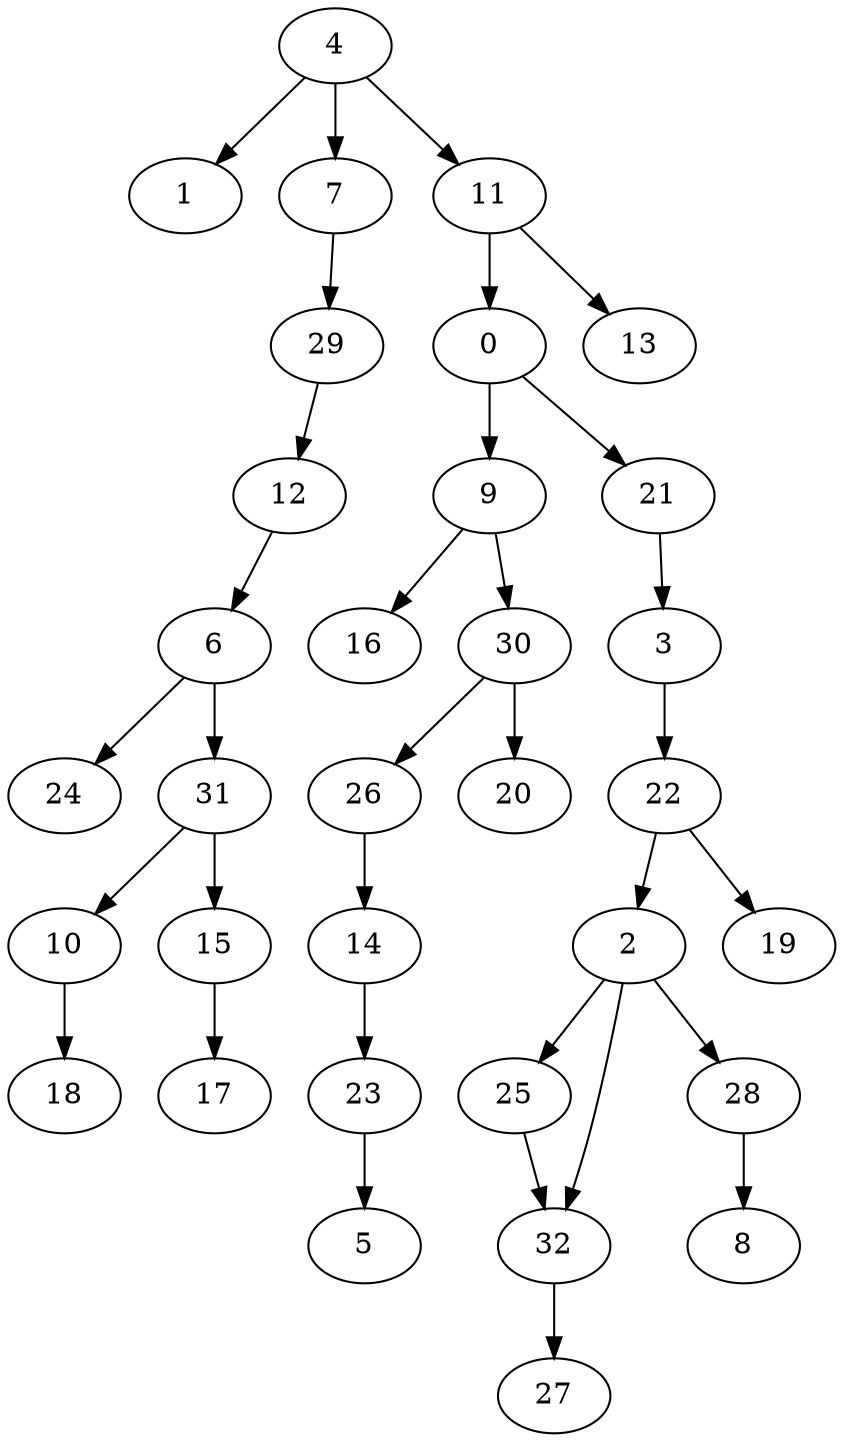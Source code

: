 digraph  {
0 [label=0];
9 [label=9];
21 [label=21];
16 [label=16];
30 [label=30];
3 [label=3];
2 [label=2];
25 [label=25];
28 [label=28];
32 [label=32];
8 [label=8];
22 [label=22];
19 [label=19];
4 [label=4];
1 [label=1];
7 [label=7];
11 [label=11];
29 [label=29];
13 [label=13];
6 [label=6];
24 [label=24];
31 [label=31];
10 [label=10];
15 [label=15];
12 [label=12];
26 [label=26];
20 [label=20];
18 [label=18];
14 [label=14];
23 [label=23];
5 [label=5];
17 [label=17];
27 [label=27];
0 -> 9  [key=0];
0 -> 21  [key=0];
9 -> 16  [key=0];
9 -> 30  [key=0];
21 -> 3  [key=0];
30 -> 26  [key=0];
30 -> 20  [key=0];
3 -> 22  [key=0];
2 -> 25  [key=0];
2 -> 28  [key=0];
2 -> 32  [key=0];
25 -> 32  [key=0];
28 -> 8  [key=0];
32 -> 27  [key=0];
22 -> 2  [key=0];
22 -> 19  [key=0];
4 -> 1  [key=0];
4 -> 7  [key=0];
4 -> 11  [key=0];
7 -> 29  [key=0];
11 -> 0  [key=0];
11 -> 13  [key=0];
29 -> 12  [key=0];
6 -> 24  [key=0];
6 -> 31  [key=0];
31 -> 10  [key=0];
31 -> 15  [key=0];
10 -> 18  [key=0];
15 -> 17  [key=0];
12 -> 6  [key=0];
26 -> 14  [key=0];
14 -> 23  [key=0];
23 -> 5  [key=0];
}
